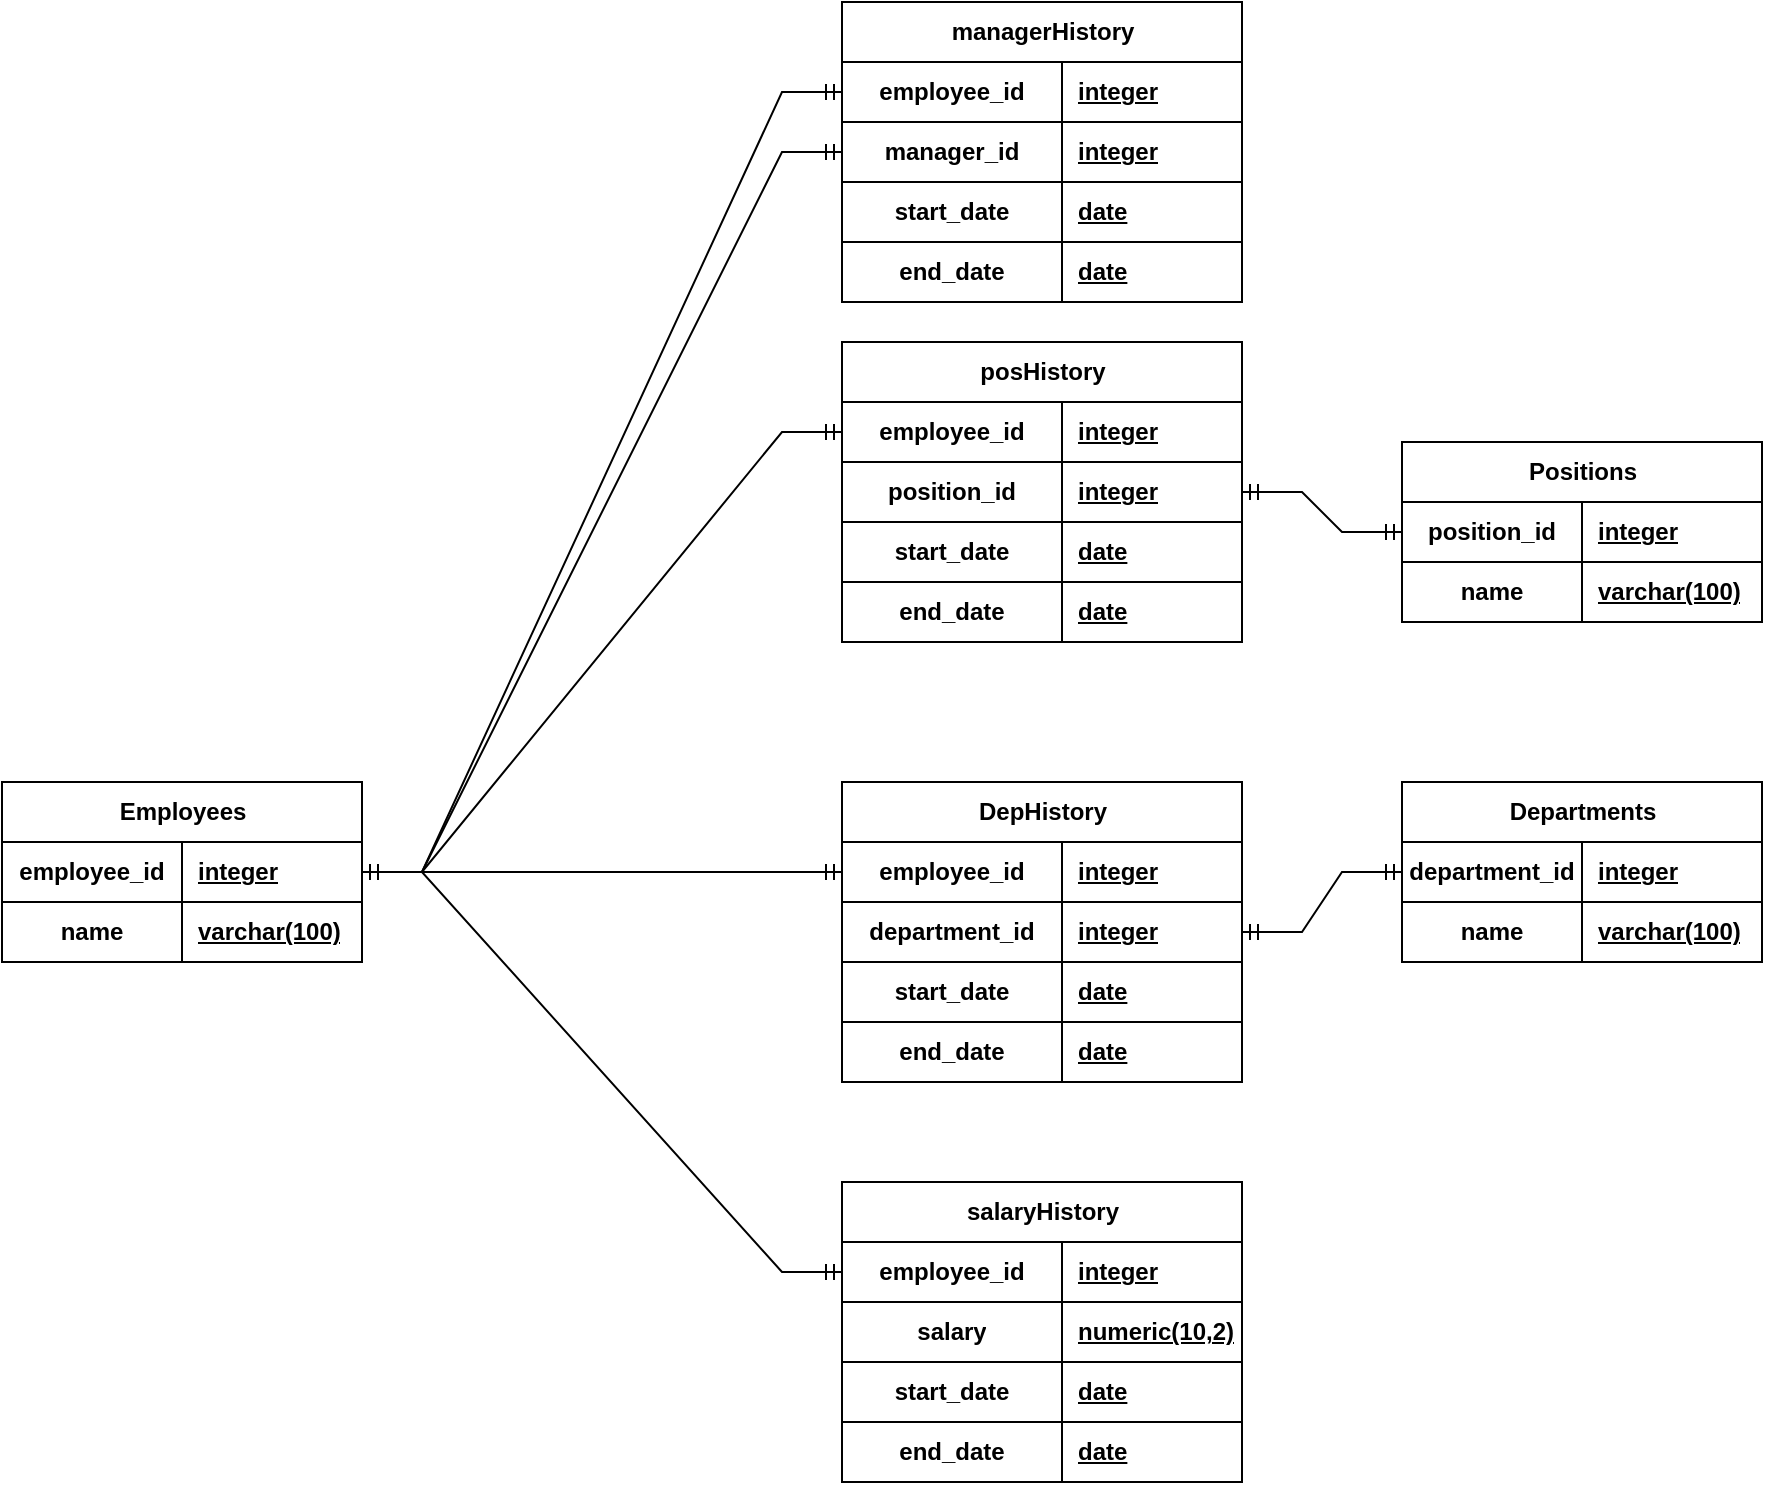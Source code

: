 <mxfile version="28.0.6">
  <diagram name="Page-1" id="GBKYcHlNWnEgPvoCcCBn">
    <mxGraphModel dx="2048" dy="811" grid="1" gridSize="10" guides="1" tooltips="1" connect="1" arrows="1" fold="1" page="1" pageScale="1" pageWidth="850" pageHeight="1100" math="0" shadow="0">
      <root>
        <mxCell id="0" />
        <mxCell id="1" parent="0" />
        <mxCell id="uKhPv1EXpCXBPMx6K6k8-1" value="Employees" style="shape=table;startSize=30;container=1;collapsible=1;childLayout=tableLayout;fixedRows=1;rowLines=0;fontStyle=1;align=center;resizeLast=1;html=1;" vertex="1" parent="1">
          <mxGeometry x="-40" y="640" width="180" height="90" as="geometry" />
        </mxCell>
        <mxCell id="uKhPv1EXpCXBPMx6K6k8-2" value="" style="shape=tableRow;horizontal=0;startSize=0;swimlaneHead=0;swimlaneBody=0;fillColor=none;collapsible=0;dropTarget=0;points=[[0,0.5],[1,0.5]];portConstraint=eastwest;top=0;left=0;right=0;bottom=1;" vertex="1" parent="uKhPv1EXpCXBPMx6K6k8-1">
          <mxGeometry y="30" width="180" height="30" as="geometry" />
        </mxCell>
        <mxCell id="uKhPv1EXpCXBPMx6K6k8-3" value="employee_id" style="shape=partialRectangle;connectable=0;fillColor=none;top=0;left=0;bottom=0;right=0;fontStyle=1;overflow=hidden;whiteSpace=wrap;html=1;" vertex="1" parent="uKhPv1EXpCXBPMx6K6k8-2">
          <mxGeometry width="90" height="30" as="geometry">
            <mxRectangle width="90" height="30" as="alternateBounds" />
          </mxGeometry>
        </mxCell>
        <mxCell id="uKhPv1EXpCXBPMx6K6k8-4" value="integer" style="shape=partialRectangle;connectable=0;fillColor=none;top=0;left=0;bottom=0;right=0;align=left;spacingLeft=6;fontStyle=5;overflow=hidden;whiteSpace=wrap;html=1;" vertex="1" parent="uKhPv1EXpCXBPMx6K6k8-2">
          <mxGeometry x="90" width="90" height="30" as="geometry">
            <mxRectangle width="90" height="30" as="alternateBounds" />
          </mxGeometry>
        </mxCell>
        <mxCell id="uKhPv1EXpCXBPMx6K6k8-20" value="" style="shape=tableRow;horizontal=0;startSize=0;swimlaneHead=0;swimlaneBody=0;fillColor=none;collapsible=0;dropTarget=0;points=[[0,0.5],[1,0.5]];portConstraint=eastwest;top=0;left=0;right=0;bottom=1;" vertex="1" parent="uKhPv1EXpCXBPMx6K6k8-1">
          <mxGeometry y="60" width="180" height="30" as="geometry" />
        </mxCell>
        <mxCell id="uKhPv1EXpCXBPMx6K6k8-21" value="name" style="shape=partialRectangle;connectable=0;fillColor=none;top=0;left=0;bottom=0;right=0;fontStyle=1;overflow=hidden;whiteSpace=wrap;html=1;" vertex="1" parent="uKhPv1EXpCXBPMx6K6k8-20">
          <mxGeometry width="90" height="30" as="geometry">
            <mxRectangle width="90" height="30" as="alternateBounds" />
          </mxGeometry>
        </mxCell>
        <mxCell id="uKhPv1EXpCXBPMx6K6k8-22" value="varchar(100)" style="shape=partialRectangle;connectable=0;fillColor=none;top=0;left=0;bottom=0;right=0;align=left;spacingLeft=6;fontStyle=5;overflow=hidden;whiteSpace=wrap;html=1;" vertex="1" parent="uKhPv1EXpCXBPMx6K6k8-20">
          <mxGeometry x="90" width="90" height="30" as="geometry">
            <mxRectangle width="90" height="30" as="alternateBounds" />
          </mxGeometry>
        </mxCell>
        <mxCell id="uKhPv1EXpCXBPMx6K6k8-23" value="Positions" style="shape=table;startSize=30;container=1;collapsible=1;childLayout=tableLayout;fixedRows=1;rowLines=0;fontStyle=1;align=center;resizeLast=1;html=1;" vertex="1" parent="1">
          <mxGeometry x="660" y="470" width="180" height="90" as="geometry" />
        </mxCell>
        <mxCell id="uKhPv1EXpCXBPMx6K6k8-24" value="" style="shape=tableRow;horizontal=0;startSize=0;swimlaneHead=0;swimlaneBody=0;fillColor=none;collapsible=0;dropTarget=0;points=[[0,0.5],[1,0.5]];portConstraint=eastwest;top=0;left=0;right=0;bottom=1;" vertex="1" parent="uKhPv1EXpCXBPMx6K6k8-23">
          <mxGeometry y="30" width="180" height="30" as="geometry" />
        </mxCell>
        <mxCell id="uKhPv1EXpCXBPMx6K6k8-25" value="position_id" style="shape=partialRectangle;connectable=0;fillColor=none;top=0;left=0;bottom=0;right=0;fontStyle=1;overflow=hidden;whiteSpace=wrap;html=1;" vertex="1" parent="uKhPv1EXpCXBPMx6K6k8-24">
          <mxGeometry width="90" height="30" as="geometry">
            <mxRectangle width="90" height="30" as="alternateBounds" />
          </mxGeometry>
        </mxCell>
        <mxCell id="uKhPv1EXpCXBPMx6K6k8-26" value="integer" style="shape=partialRectangle;connectable=0;fillColor=none;top=0;left=0;bottom=0;right=0;align=left;spacingLeft=6;fontStyle=5;overflow=hidden;whiteSpace=wrap;html=1;" vertex="1" parent="uKhPv1EXpCXBPMx6K6k8-24">
          <mxGeometry x="90" width="90" height="30" as="geometry">
            <mxRectangle width="90" height="30" as="alternateBounds" />
          </mxGeometry>
        </mxCell>
        <mxCell id="uKhPv1EXpCXBPMx6K6k8-27" value="" style="shape=tableRow;horizontal=0;startSize=0;swimlaneHead=0;swimlaneBody=0;fillColor=none;collapsible=0;dropTarget=0;points=[[0,0.5],[1,0.5]];portConstraint=eastwest;top=0;left=0;right=0;bottom=1;" vertex="1" parent="uKhPv1EXpCXBPMx6K6k8-23">
          <mxGeometry y="60" width="180" height="30" as="geometry" />
        </mxCell>
        <mxCell id="uKhPv1EXpCXBPMx6K6k8-28" value="name" style="shape=partialRectangle;connectable=0;fillColor=none;top=0;left=0;bottom=0;right=0;fontStyle=1;overflow=hidden;whiteSpace=wrap;html=1;" vertex="1" parent="uKhPv1EXpCXBPMx6K6k8-27">
          <mxGeometry width="90" height="30" as="geometry">
            <mxRectangle width="90" height="30" as="alternateBounds" />
          </mxGeometry>
        </mxCell>
        <mxCell id="uKhPv1EXpCXBPMx6K6k8-29" value="varchar(100)" style="shape=partialRectangle;connectable=0;fillColor=none;top=0;left=0;bottom=0;right=0;align=left;spacingLeft=6;fontStyle=5;overflow=hidden;whiteSpace=wrap;html=1;" vertex="1" parent="uKhPv1EXpCXBPMx6K6k8-27">
          <mxGeometry x="90" width="90" height="30" as="geometry">
            <mxRectangle width="90" height="30" as="alternateBounds" />
          </mxGeometry>
        </mxCell>
        <mxCell id="uKhPv1EXpCXBPMx6K6k8-31" value="Departments" style="shape=table;startSize=30;container=1;collapsible=1;childLayout=tableLayout;fixedRows=1;rowLines=0;fontStyle=1;align=center;resizeLast=1;html=1;" vertex="1" parent="1">
          <mxGeometry x="660" y="640" width="180" height="90" as="geometry" />
        </mxCell>
        <mxCell id="uKhPv1EXpCXBPMx6K6k8-32" value="" style="shape=tableRow;horizontal=0;startSize=0;swimlaneHead=0;swimlaneBody=0;fillColor=none;collapsible=0;dropTarget=0;points=[[0,0.5],[1,0.5]];portConstraint=eastwest;top=0;left=0;right=0;bottom=1;" vertex="1" parent="uKhPv1EXpCXBPMx6K6k8-31">
          <mxGeometry y="30" width="180" height="30" as="geometry" />
        </mxCell>
        <mxCell id="uKhPv1EXpCXBPMx6K6k8-33" value="department_id" style="shape=partialRectangle;connectable=0;fillColor=none;top=0;left=0;bottom=0;right=0;fontStyle=1;overflow=hidden;whiteSpace=wrap;html=1;" vertex="1" parent="uKhPv1EXpCXBPMx6K6k8-32">
          <mxGeometry width="90" height="30" as="geometry">
            <mxRectangle width="90" height="30" as="alternateBounds" />
          </mxGeometry>
        </mxCell>
        <mxCell id="uKhPv1EXpCXBPMx6K6k8-34" value="integer" style="shape=partialRectangle;connectable=0;fillColor=none;top=0;left=0;bottom=0;right=0;align=left;spacingLeft=6;fontStyle=5;overflow=hidden;whiteSpace=wrap;html=1;" vertex="1" parent="uKhPv1EXpCXBPMx6K6k8-32">
          <mxGeometry x="90" width="90" height="30" as="geometry">
            <mxRectangle width="90" height="30" as="alternateBounds" />
          </mxGeometry>
        </mxCell>
        <mxCell id="uKhPv1EXpCXBPMx6K6k8-35" value="" style="shape=tableRow;horizontal=0;startSize=0;swimlaneHead=0;swimlaneBody=0;fillColor=none;collapsible=0;dropTarget=0;points=[[0,0.5],[1,0.5]];portConstraint=eastwest;top=0;left=0;right=0;bottom=1;" vertex="1" parent="uKhPv1EXpCXBPMx6K6k8-31">
          <mxGeometry y="60" width="180" height="30" as="geometry" />
        </mxCell>
        <mxCell id="uKhPv1EXpCXBPMx6K6k8-36" value="name" style="shape=partialRectangle;connectable=0;fillColor=none;top=0;left=0;bottom=0;right=0;fontStyle=1;overflow=hidden;whiteSpace=wrap;html=1;" vertex="1" parent="uKhPv1EXpCXBPMx6K6k8-35">
          <mxGeometry width="90" height="30" as="geometry">
            <mxRectangle width="90" height="30" as="alternateBounds" />
          </mxGeometry>
        </mxCell>
        <mxCell id="uKhPv1EXpCXBPMx6K6k8-37" value="varchar(100)" style="shape=partialRectangle;connectable=0;fillColor=none;top=0;left=0;bottom=0;right=0;align=left;spacingLeft=6;fontStyle=5;overflow=hidden;whiteSpace=wrap;html=1;" vertex="1" parent="uKhPv1EXpCXBPMx6K6k8-35">
          <mxGeometry x="90" width="90" height="30" as="geometry">
            <mxRectangle width="90" height="30" as="alternateBounds" />
          </mxGeometry>
        </mxCell>
        <mxCell id="uKhPv1EXpCXBPMx6K6k8-38" value="DepHistory" style="shape=table;startSize=30;container=1;collapsible=1;childLayout=tableLayout;fixedRows=1;rowLines=0;fontStyle=1;align=center;resizeLast=1;html=1;" vertex="1" parent="1">
          <mxGeometry x="380" y="640" width="200" height="150" as="geometry" />
        </mxCell>
        <mxCell id="uKhPv1EXpCXBPMx6K6k8-39" value="" style="shape=tableRow;horizontal=0;startSize=0;swimlaneHead=0;swimlaneBody=0;fillColor=none;collapsible=0;dropTarget=0;points=[[0,0.5],[1,0.5]];portConstraint=eastwest;top=0;left=0;right=0;bottom=1;" vertex="1" parent="uKhPv1EXpCXBPMx6K6k8-38">
          <mxGeometry y="30" width="200" height="30" as="geometry" />
        </mxCell>
        <mxCell id="uKhPv1EXpCXBPMx6K6k8-40" value="employee_id" style="shape=partialRectangle;connectable=0;fillColor=none;top=0;left=0;bottom=0;right=0;fontStyle=1;overflow=hidden;whiteSpace=wrap;html=1;" vertex="1" parent="uKhPv1EXpCXBPMx6K6k8-39">
          <mxGeometry width="110" height="30" as="geometry">
            <mxRectangle width="110" height="30" as="alternateBounds" />
          </mxGeometry>
        </mxCell>
        <mxCell id="uKhPv1EXpCXBPMx6K6k8-41" value="integer" style="shape=partialRectangle;connectable=0;fillColor=none;top=0;left=0;bottom=0;right=0;align=left;spacingLeft=6;fontStyle=5;overflow=hidden;whiteSpace=wrap;html=1;" vertex="1" parent="uKhPv1EXpCXBPMx6K6k8-39">
          <mxGeometry x="110" width="90" height="30" as="geometry">
            <mxRectangle width="90" height="30" as="alternateBounds" />
          </mxGeometry>
        </mxCell>
        <mxCell id="uKhPv1EXpCXBPMx6K6k8-42" value="" style="shape=tableRow;horizontal=0;startSize=0;swimlaneHead=0;swimlaneBody=0;fillColor=none;collapsible=0;dropTarget=0;points=[[0,0.5],[1,0.5]];portConstraint=eastwest;top=0;left=0;right=0;bottom=1;" vertex="1" parent="uKhPv1EXpCXBPMx6K6k8-38">
          <mxGeometry y="60" width="200" height="30" as="geometry" />
        </mxCell>
        <mxCell id="uKhPv1EXpCXBPMx6K6k8-43" value="department_id" style="shape=partialRectangle;connectable=0;fillColor=none;top=0;left=0;bottom=0;right=0;fontStyle=1;overflow=hidden;whiteSpace=wrap;html=1;" vertex="1" parent="uKhPv1EXpCXBPMx6K6k8-42">
          <mxGeometry width="110" height="30" as="geometry">
            <mxRectangle width="110" height="30" as="alternateBounds" />
          </mxGeometry>
        </mxCell>
        <mxCell id="uKhPv1EXpCXBPMx6K6k8-44" value="integer" style="shape=partialRectangle;connectable=0;fillColor=none;top=0;left=0;bottom=0;right=0;align=left;spacingLeft=6;fontStyle=5;overflow=hidden;whiteSpace=wrap;html=1;" vertex="1" parent="uKhPv1EXpCXBPMx6K6k8-42">
          <mxGeometry x="110" width="90" height="30" as="geometry">
            <mxRectangle width="90" height="30" as="alternateBounds" />
          </mxGeometry>
        </mxCell>
        <mxCell id="uKhPv1EXpCXBPMx6K6k8-45" value="" style="shape=tableRow;horizontal=0;startSize=0;swimlaneHead=0;swimlaneBody=0;fillColor=none;collapsible=0;dropTarget=0;points=[[0,0.5],[1,0.5]];portConstraint=eastwest;top=0;left=0;right=0;bottom=1;" vertex="1" parent="uKhPv1EXpCXBPMx6K6k8-38">
          <mxGeometry y="90" width="200" height="30" as="geometry" />
        </mxCell>
        <mxCell id="uKhPv1EXpCXBPMx6K6k8-46" value="start_date" style="shape=partialRectangle;connectable=0;fillColor=none;top=0;left=0;bottom=0;right=0;fontStyle=1;overflow=hidden;whiteSpace=wrap;html=1;" vertex="1" parent="uKhPv1EXpCXBPMx6K6k8-45">
          <mxGeometry width="110" height="30" as="geometry">
            <mxRectangle width="110" height="30" as="alternateBounds" />
          </mxGeometry>
        </mxCell>
        <mxCell id="uKhPv1EXpCXBPMx6K6k8-47" value="date" style="shape=partialRectangle;connectable=0;fillColor=none;top=0;left=0;bottom=0;right=0;align=left;spacingLeft=6;fontStyle=5;overflow=hidden;whiteSpace=wrap;html=1;" vertex="1" parent="uKhPv1EXpCXBPMx6K6k8-45">
          <mxGeometry x="110" width="90" height="30" as="geometry">
            <mxRectangle width="90" height="30" as="alternateBounds" />
          </mxGeometry>
        </mxCell>
        <mxCell id="uKhPv1EXpCXBPMx6K6k8-48" value="" style="shape=tableRow;horizontal=0;startSize=0;swimlaneHead=0;swimlaneBody=0;fillColor=none;collapsible=0;dropTarget=0;points=[[0,0.5],[1,0.5]];portConstraint=eastwest;top=0;left=0;right=0;bottom=1;" vertex="1" parent="uKhPv1EXpCXBPMx6K6k8-38">
          <mxGeometry y="120" width="200" height="30" as="geometry" />
        </mxCell>
        <mxCell id="uKhPv1EXpCXBPMx6K6k8-49" value="end_date" style="shape=partialRectangle;connectable=0;fillColor=none;top=0;left=0;bottom=0;right=0;fontStyle=1;overflow=hidden;whiteSpace=wrap;html=1;" vertex="1" parent="uKhPv1EXpCXBPMx6K6k8-48">
          <mxGeometry width="110" height="30" as="geometry">
            <mxRectangle width="110" height="30" as="alternateBounds" />
          </mxGeometry>
        </mxCell>
        <mxCell id="uKhPv1EXpCXBPMx6K6k8-50" value="date" style="shape=partialRectangle;connectable=0;fillColor=none;top=0;left=0;bottom=0;right=0;align=left;spacingLeft=6;fontStyle=5;overflow=hidden;whiteSpace=wrap;html=1;" vertex="1" parent="uKhPv1EXpCXBPMx6K6k8-48">
          <mxGeometry x="110" width="90" height="30" as="geometry">
            <mxRectangle width="90" height="30" as="alternateBounds" />
          </mxGeometry>
        </mxCell>
        <mxCell id="uKhPv1EXpCXBPMx6K6k8-51" value="" style="edgeStyle=entityRelationEdgeStyle;fontSize=12;html=1;endArrow=ERmandOne;startArrow=ERmandOne;rounded=0;" edge="1" parent="1" source="uKhPv1EXpCXBPMx6K6k8-2" target="uKhPv1EXpCXBPMx6K6k8-39">
          <mxGeometry width="100" height="100" relative="1" as="geometry">
            <mxPoint x="270" y="890" as="sourcePoint" />
            <mxPoint x="370" y="790" as="targetPoint" />
          </mxGeometry>
        </mxCell>
        <mxCell id="uKhPv1EXpCXBPMx6K6k8-52" value="" style="edgeStyle=entityRelationEdgeStyle;fontSize=12;html=1;endArrow=ERmandOne;startArrow=ERmandOne;rounded=0;" edge="1" parent="1" source="uKhPv1EXpCXBPMx6K6k8-42" target="uKhPv1EXpCXBPMx6K6k8-32">
          <mxGeometry width="100" height="100" relative="1" as="geometry">
            <mxPoint x="330" y="680" as="sourcePoint" />
            <mxPoint x="410" y="680" as="targetPoint" />
          </mxGeometry>
        </mxCell>
        <mxCell id="uKhPv1EXpCXBPMx6K6k8-53" value="posHistory" style="shape=table;startSize=30;container=1;collapsible=1;childLayout=tableLayout;fixedRows=1;rowLines=0;fontStyle=1;align=center;resizeLast=1;html=1;" vertex="1" parent="1">
          <mxGeometry x="380" y="420" width="200" height="150" as="geometry" />
        </mxCell>
        <mxCell id="uKhPv1EXpCXBPMx6K6k8-54" value="" style="shape=tableRow;horizontal=0;startSize=0;swimlaneHead=0;swimlaneBody=0;fillColor=none;collapsible=0;dropTarget=0;points=[[0,0.5],[1,0.5]];portConstraint=eastwest;top=0;left=0;right=0;bottom=1;" vertex="1" parent="uKhPv1EXpCXBPMx6K6k8-53">
          <mxGeometry y="30" width="200" height="30" as="geometry" />
        </mxCell>
        <mxCell id="uKhPv1EXpCXBPMx6K6k8-55" value="employee_id" style="shape=partialRectangle;connectable=0;fillColor=none;top=0;left=0;bottom=0;right=0;fontStyle=1;overflow=hidden;whiteSpace=wrap;html=1;" vertex="1" parent="uKhPv1EXpCXBPMx6K6k8-54">
          <mxGeometry width="110" height="30" as="geometry">
            <mxRectangle width="110" height="30" as="alternateBounds" />
          </mxGeometry>
        </mxCell>
        <mxCell id="uKhPv1EXpCXBPMx6K6k8-56" value="integer" style="shape=partialRectangle;connectable=0;fillColor=none;top=0;left=0;bottom=0;right=0;align=left;spacingLeft=6;fontStyle=5;overflow=hidden;whiteSpace=wrap;html=1;" vertex="1" parent="uKhPv1EXpCXBPMx6K6k8-54">
          <mxGeometry x="110" width="90" height="30" as="geometry">
            <mxRectangle width="90" height="30" as="alternateBounds" />
          </mxGeometry>
        </mxCell>
        <mxCell id="uKhPv1EXpCXBPMx6K6k8-57" value="" style="shape=tableRow;horizontal=0;startSize=0;swimlaneHead=0;swimlaneBody=0;fillColor=none;collapsible=0;dropTarget=0;points=[[0,0.5],[1,0.5]];portConstraint=eastwest;top=0;left=0;right=0;bottom=1;" vertex="1" parent="uKhPv1EXpCXBPMx6K6k8-53">
          <mxGeometry y="60" width="200" height="30" as="geometry" />
        </mxCell>
        <mxCell id="uKhPv1EXpCXBPMx6K6k8-58" value="position_id" style="shape=partialRectangle;connectable=0;fillColor=none;top=0;left=0;bottom=0;right=0;fontStyle=1;overflow=hidden;whiteSpace=wrap;html=1;" vertex="1" parent="uKhPv1EXpCXBPMx6K6k8-57">
          <mxGeometry width="110" height="30" as="geometry">
            <mxRectangle width="110" height="30" as="alternateBounds" />
          </mxGeometry>
        </mxCell>
        <mxCell id="uKhPv1EXpCXBPMx6K6k8-59" value="integer" style="shape=partialRectangle;connectable=0;fillColor=none;top=0;left=0;bottom=0;right=0;align=left;spacingLeft=6;fontStyle=5;overflow=hidden;whiteSpace=wrap;html=1;" vertex="1" parent="uKhPv1EXpCXBPMx6K6k8-57">
          <mxGeometry x="110" width="90" height="30" as="geometry">
            <mxRectangle width="90" height="30" as="alternateBounds" />
          </mxGeometry>
        </mxCell>
        <mxCell id="uKhPv1EXpCXBPMx6K6k8-60" value="" style="shape=tableRow;horizontal=0;startSize=0;swimlaneHead=0;swimlaneBody=0;fillColor=none;collapsible=0;dropTarget=0;points=[[0,0.5],[1,0.5]];portConstraint=eastwest;top=0;left=0;right=0;bottom=1;" vertex="1" parent="uKhPv1EXpCXBPMx6K6k8-53">
          <mxGeometry y="90" width="200" height="30" as="geometry" />
        </mxCell>
        <mxCell id="uKhPv1EXpCXBPMx6K6k8-61" value="start_date" style="shape=partialRectangle;connectable=0;fillColor=none;top=0;left=0;bottom=0;right=0;fontStyle=1;overflow=hidden;whiteSpace=wrap;html=1;" vertex="1" parent="uKhPv1EXpCXBPMx6K6k8-60">
          <mxGeometry width="110" height="30" as="geometry">
            <mxRectangle width="110" height="30" as="alternateBounds" />
          </mxGeometry>
        </mxCell>
        <mxCell id="uKhPv1EXpCXBPMx6K6k8-62" value="date" style="shape=partialRectangle;connectable=0;fillColor=none;top=0;left=0;bottom=0;right=0;align=left;spacingLeft=6;fontStyle=5;overflow=hidden;whiteSpace=wrap;html=1;" vertex="1" parent="uKhPv1EXpCXBPMx6K6k8-60">
          <mxGeometry x="110" width="90" height="30" as="geometry">
            <mxRectangle width="90" height="30" as="alternateBounds" />
          </mxGeometry>
        </mxCell>
        <mxCell id="uKhPv1EXpCXBPMx6K6k8-63" value="" style="shape=tableRow;horizontal=0;startSize=0;swimlaneHead=0;swimlaneBody=0;fillColor=none;collapsible=0;dropTarget=0;points=[[0,0.5],[1,0.5]];portConstraint=eastwest;top=0;left=0;right=0;bottom=1;" vertex="1" parent="uKhPv1EXpCXBPMx6K6k8-53">
          <mxGeometry y="120" width="200" height="30" as="geometry" />
        </mxCell>
        <mxCell id="uKhPv1EXpCXBPMx6K6k8-64" value="end_date" style="shape=partialRectangle;connectable=0;fillColor=none;top=0;left=0;bottom=0;right=0;fontStyle=1;overflow=hidden;whiteSpace=wrap;html=1;" vertex="1" parent="uKhPv1EXpCXBPMx6K6k8-63">
          <mxGeometry width="110" height="30" as="geometry">
            <mxRectangle width="110" height="30" as="alternateBounds" />
          </mxGeometry>
        </mxCell>
        <mxCell id="uKhPv1EXpCXBPMx6K6k8-65" value="date" style="shape=partialRectangle;connectable=0;fillColor=none;top=0;left=0;bottom=0;right=0;align=left;spacingLeft=6;fontStyle=5;overflow=hidden;whiteSpace=wrap;html=1;" vertex="1" parent="uKhPv1EXpCXBPMx6K6k8-63">
          <mxGeometry x="110" width="90" height="30" as="geometry">
            <mxRectangle width="90" height="30" as="alternateBounds" />
          </mxGeometry>
        </mxCell>
        <mxCell id="uKhPv1EXpCXBPMx6K6k8-66" value="" style="edgeStyle=entityRelationEdgeStyle;fontSize=12;html=1;endArrow=ERmandOne;startArrow=ERmandOne;rounded=0;" edge="1" parent="1" source="uKhPv1EXpCXBPMx6K6k8-2" target="uKhPv1EXpCXBPMx6K6k8-54">
          <mxGeometry width="100" height="100" relative="1" as="geometry">
            <mxPoint x="260" y="680" as="sourcePoint" />
            <mxPoint x="500" y="680" as="targetPoint" />
          </mxGeometry>
        </mxCell>
        <mxCell id="uKhPv1EXpCXBPMx6K6k8-67" value="" style="edgeStyle=entityRelationEdgeStyle;fontSize=12;html=1;endArrow=ERmandOne;startArrow=ERmandOne;rounded=0;" edge="1" parent="1" source="uKhPv1EXpCXBPMx6K6k8-57" target="uKhPv1EXpCXBPMx6K6k8-24">
          <mxGeometry width="100" height="100" relative="1" as="geometry">
            <mxPoint x="630" y="710" as="sourcePoint" />
            <mxPoint x="710" y="680" as="targetPoint" />
          </mxGeometry>
        </mxCell>
        <mxCell id="uKhPv1EXpCXBPMx6K6k8-68" value="salaryHistory" style="shape=table;startSize=30;container=1;collapsible=1;childLayout=tableLayout;fixedRows=1;rowLines=0;fontStyle=1;align=center;resizeLast=1;html=1;" vertex="1" parent="1">
          <mxGeometry x="380" y="840" width="200" height="150" as="geometry" />
        </mxCell>
        <mxCell id="uKhPv1EXpCXBPMx6K6k8-69" value="" style="shape=tableRow;horizontal=0;startSize=0;swimlaneHead=0;swimlaneBody=0;fillColor=none;collapsible=0;dropTarget=0;points=[[0,0.5],[1,0.5]];portConstraint=eastwest;top=0;left=0;right=0;bottom=1;" vertex="1" parent="uKhPv1EXpCXBPMx6K6k8-68">
          <mxGeometry y="30" width="200" height="30" as="geometry" />
        </mxCell>
        <mxCell id="uKhPv1EXpCXBPMx6K6k8-70" value="employee_id" style="shape=partialRectangle;connectable=0;fillColor=none;top=0;left=0;bottom=0;right=0;fontStyle=1;overflow=hidden;whiteSpace=wrap;html=1;" vertex="1" parent="uKhPv1EXpCXBPMx6K6k8-69">
          <mxGeometry width="110" height="30" as="geometry">
            <mxRectangle width="110" height="30" as="alternateBounds" />
          </mxGeometry>
        </mxCell>
        <mxCell id="uKhPv1EXpCXBPMx6K6k8-71" value="integer" style="shape=partialRectangle;connectable=0;fillColor=none;top=0;left=0;bottom=0;right=0;align=left;spacingLeft=6;fontStyle=5;overflow=hidden;whiteSpace=wrap;html=1;" vertex="1" parent="uKhPv1EXpCXBPMx6K6k8-69">
          <mxGeometry x="110" width="90" height="30" as="geometry">
            <mxRectangle width="90" height="30" as="alternateBounds" />
          </mxGeometry>
        </mxCell>
        <mxCell id="uKhPv1EXpCXBPMx6K6k8-72" value="" style="shape=tableRow;horizontal=0;startSize=0;swimlaneHead=0;swimlaneBody=0;fillColor=none;collapsible=0;dropTarget=0;points=[[0,0.5],[1,0.5]];portConstraint=eastwest;top=0;left=0;right=0;bottom=1;" vertex="1" parent="uKhPv1EXpCXBPMx6K6k8-68">
          <mxGeometry y="60" width="200" height="30" as="geometry" />
        </mxCell>
        <mxCell id="uKhPv1EXpCXBPMx6K6k8-73" value="salary" style="shape=partialRectangle;connectable=0;fillColor=none;top=0;left=0;bottom=0;right=0;fontStyle=1;overflow=hidden;whiteSpace=wrap;html=1;" vertex="1" parent="uKhPv1EXpCXBPMx6K6k8-72">
          <mxGeometry width="110" height="30" as="geometry">
            <mxRectangle width="110" height="30" as="alternateBounds" />
          </mxGeometry>
        </mxCell>
        <mxCell id="uKhPv1EXpCXBPMx6K6k8-74" value="numeric(10,2)" style="shape=partialRectangle;connectable=0;fillColor=none;top=0;left=0;bottom=0;right=0;align=left;spacingLeft=6;fontStyle=5;overflow=hidden;whiteSpace=wrap;html=1;" vertex="1" parent="uKhPv1EXpCXBPMx6K6k8-72">
          <mxGeometry x="110" width="90" height="30" as="geometry">
            <mxRectangle width="90" height="30" as="alternateBounds" />
          </mxGeometry>
        </mxCell>
        <mxCell id="uKhPv1EXpCXBPMx6K6k8-75" value="" style="shape=tableRow;horizontal=0;startSize=0;swimlaneHead=0;swimlaneBody=0;fillColor=none;collapsible=0;dropTarget=0;points=[[0,0.5],[1,0.5]];portConstraint=eastwest;top=0;left=0;right=0;bottom=1;" vertex="1" parent="uKhPv1EXpCXBPMx6K6k8-68">
          <mxGeometry y="90" width="200" height="30" as="geometry" />
        </mxCell>
        <mxCell id="uKhPv1EXpCXBPMx6K6k8-76" value="start_date" style="shape=partialRectangle;connectable=0;fillColor=none;top=0;left=0;bottom=0;right=0;fontStyle=1;overflow=hidden;whiteSpace=wrap;html=1;" vertex="1" parent="uKhPv1EXpCXBPMx6K6k8-75">
          <mxGeometry width="110" height="30" as="geometry">
            <mxRectangle width="110" height="30" as="alternateBounds" />
          </mxGeometry>
        </mxCell>
        <mxCell id="uKhPv1EXpCXBPMx6K6k8-77" value="date" style="shape=partialRectangle;connectable=0;fillColor=none;top=0;left=0;bottom=0;right=0;align=left;spacingLeft=6;fontStyle=5;overflow=hidden;whiteSpace=wrap;html=1;" vertex="1" parent="uKhPv1EXpCXBPMx6K6k8-75">
          <mxGeometry x="110" width="90" height="30" as="geometry">
            <mxRectangle width="90" height="30" as="alternateBounds" />
          </mxGeometry>
        </mxCell>
        <mxCell id="uKhPv1EXpCXBPMx6K6k8-78" value="" style="shape=tableRow;horizontal=0;startSize=0;swimlaneHead=0;swimlaneBody=0;fillColor=none;collapsible=0;dropTarget=0;points=[[0,0.5],[1,0.5]];portConstraint=eastwest;top=0;left=0;right=0;bottom=1;" vertex="1" parent="uKhPv1EXpCXBPMx6K6k8-68">
          <mxGeometry y="120" width="200" height="30" as="geometry" />
        </mxCell>
        <mxCell id="uKhPv1EXpCXBPMx6K6k8-79" value="end_date" style="shape=partialRectangle;connectable=0;fillColor=none;top=0;left=0;bottom=0;right=0;fontStyle=1;overflow=hidden;whiteSpace=wrap;html=1;" vertex="1" parent="uKhPv1EXpCXBPMx6K6k8-78">
          <mxGeometry width="110" height="30" as="geometry">
            <mxRectangle width="110" height="30" as="alternateBounds" />
          </mxGeometry>
        </mxCell>
        <mxCell id="uKhPv1EXpCXBPMx6K6k8-80" value="date" style="shape=partialRectangle;connectable=0;fillColor=none;top=0;left=0;bottom=0;right=0;align=left;spacingLeft=6;fontStyle=5;overflow=hidden;whiteSpace=wrap;html=1;" vertex="1" parent="uKhPv1EXpCXBPMx6K6k8-78">
          <mxGeometry x="110" width="90" height="30" as="geometry">
            <mxRectangle width="90" height="30" as="alternateBounds" />
          </mxGeometry>
        </mxCell>
        <mxCell id="uKhPv1EXpCXBPMx6K6k8-81" value="" style="edgeStyle=entityRelationEdgeStyle;fontSize=12;html=1;endArrow=ERmandOne;startArrow=ERmandOne;rounded=0;" edge="1" parent="1" source="uKhPv1EXpCXBPMx6K6k8-2" target="uKhPv1EXpCXBPMx6K6k8-69">
          <mxGeometry width="100" height="100" relative="1" as="geometry">
            <mxPoint x="230" y="730" as="sourcePoint" />
            <mxPoint x="470" y="730" as="targetPoint" />
          </mxGeometry>
        </mxCell>
        <mxCell id="uKhPv1EXpCXBPMx6K6k8-82" value="managerHistory" style="shape=table;startSize=30;container=1;collapsible=1;childLayout=tableLayout;fixedRows=1;rowLines=0;fontStyle=1;align=center;resizeLast=1;html=1;" vertex="1" parent="1">
          <mxGeometry x="380" y="250" width="200" height="150" as="geometry" />
        </mxCell>
        <mxCell id="uKhPv1EXpCXBPMx6K6k8-83" value="" style="shape=tableRow;horizontal=0;startSize=0;swimlaneHead=0;swimlaneBody=0;fillColor=none;collapsible=0;dropTarget=0;points=[[0,0.5],[1,0.5]];portConstraint=eastwest;top=0;left=0;right=0;bottom=1;" vertex="1" parent="uKhPv1EXpCXBPMx6K6k8-82">
          <mxGeometry y="30" width="200" height="30" as="geometry" />
        </mxCell>
        <mxCell id="uKhPv1EXpCXBPMx6K6k8-84" value="employee_id" style="shape=partialRectangle;connectable=0;fillColor=none;top=0;left=0;bottom=0;right=0;fontStyle=1;overflow=hidden;whiteSpace=wrap;html=1;" vertex="1" parent="uKhPv1EXpCXBPMx6K6k8-83">
          <mxGeometry width="110" height="30" as="geometry">
            <mxRectangle width="110" height="30" as="alternateBounds" />
          </mxGeometry>
        </mxCell>
        <mxCell id="uKhPv1EXpCXBPMx6K6k8-85" value="integer" style="shape=partialRectangle;connectable=0;fillColor=none;top=0;left=0;bottom=0;right=0;align=left;spacingLeft=6;fontStyle=5;overflow=hidden;whiteSpace=wrap;html=1;" vertex="1" parent="uKhPv1EXpCXBPMx6K6k8-83">
          <mxGeometry x="110" width="90" height="30" as="geometry">
            <mxRectangle width="90" height="30" as="alternateBounds" />
          </mxGeometry>
        </mxCell>
        <mxCell id="uKhPv1EXpCXBPMx6K6k8-86" value="" style="shape=tableRow;horizontal=0;startSize=0;swimlaneHead=0;swimlaneBody=0;fillColor=none;collapsible=0;dropTarget=0;points=[[0,0.5],[1,0.5]];portConstraint=eastwest;top=0;left=0;right=0;bottom=1;" vertex="1" parent="uKhPv1EXpCXBPMx6K6k8-82">
          <mxGeometry y="60" width="200" height="30" as="geometry" />
        </mxCell>
        <mxCell id="uKhPv1EXpCXBPMx6K6k8-87" value="manager_id" style="shape=partialRectangle;connectable=0;fillColor=none;top=0;left=0;bottom=0;right=0;fontStyle=1;overflow=hidden;whiteSpace=wrap;html=1;" vertex="1" parent="uKhPv1EXpCXBPMx6K6k8-86">
          <mxGeometry width="110" height="30" as="geometry">
            <mxRectangle width="110" height="30" as="alternateBounds" />
          </mxGeometry>
        </mxCell>
        <mxCell id="uKhPv1EXpCXBPMx6K6k8-88" value="integer" style="shape=partialRectangle;connectable=0;fillColor=none;top=0;left=0;bottom=0;right=0;align=left;spacingLeft=6;fontStyle=5;overflow=hidden;whiteSpace=wrap;html=1;" vertex="1" parent="uKhPv1EXpCXBPMx6K6k8-86">
          <mxGeometry x="110" width="90" height="30" as="geometry">
            <mxRectangle width="90" height="30" as="alternateBounds" />
          </mxGeometry>
        </mxCell>
        <mxCell id="uKhPv1EXpCXBPMx6K6k8-89" value="" style="shape=tableRow;horizontal=0;startSize=0;swimlaneHead=0;swimlaneBody=0;fillColor=none;collapsible=0;dropTarget=0;points=[[0,0.5],[1,0.5]];portConstraint=eastwest;top=0;left=0;right=0;bottom=1;" vertex="1" parent="uKhPv1EXpCXBPMx6K6k8-82">
          <mxGeometry y="90" width="200" height="30" as="geometry" />
        </mxCell>
        <mxCell id="uKhPv1EXpCXBPMx6K6k8-90" value="start_date" style="shape=partialRectangle;connectable=0;fillColor=none;top=0;left=0;bottom=0;right=0;fontStyle=1;overflow=hidden;whiteSpace=wrap;html=1;" vertex="1" parent="uKhPv1EXpCXBPMx6K6k8-89">
          <mxGeometry width="110" height="30" as="geometry">
            <mxRectangle width="110" height="30" as="alternateBounds" />
          </mxGeometry>
        </mxCell>
        <mxCell id="uKhPv1EXpCXBPMx6K6k8-91" value="date" style="shape=partialRectangle;connectable=0;fillColor=none;top=0;left=0;bottom=0;right=0;align=left;spacingLeft=6;fontStyle=5;overflow=hidden;whiteSpace=wrap;html=1;" vertex="1" parent="uKhPv1EXpCXBPMx6K6k8-89">
          <mxGeometry x="110" width="90" height="30" as="geometry">
            <mxRectangle width="90" height="30" as="alternateBounds" />
          </mxGeometry>
        </mxCell>
        <mxCell id="uKhPv1EXpCXBPMx6K6k8-92" value="" style="shape=tableRow;horizontal=0;startSize=0;swimlaneHead=0;swimlaneBody=0;fillColor=none;collapsible=0;dropTarget=0;points=[[0,0.5],[1,0.5]];portConstraint=eastwest;top=0;left=0;right=0;bottom=1;" vertex="1" parent="uKhPv1EXpCXBPMx6K6k8-82">
          <mxGeometry y="120" width="200" height="30" as="geometry" />
        </mxCell>
        <mxCell id="uKhPv1EXpCXBPMx6K6k8-93" value="end_date" style="shape=partialRectangle;connectable=0;fillColor=none;top=0;left=0;bottom=0;right=0;fontStyle=1;overflow=hidden;whiteSpace=wrap;html=1;" vertex="1" parent="uKhPv1EXpCXBPMx6K6k8-92">
          <mxGeometry width="110" height="30" as="geometry">
            <mxRectangle width="110" height="30" as="alternateBounds" />
          </mxGeometry>
        </mxCell>
        <mxCell id="uKhPv1EXpCXBPMx6K6k8-94" value="date" style="shape=partialRectangle;connectable=0;fillColor=none;top=0;left=0;bottom=0;right=0;align=left;spacingLeft=6;fontStyle=5;overflow=hidden;whiteSpace=wrap;html=1;" vertex="1" parent="uKhPv1EXpCXBPMx6K6k8-92">
          <mxGeometry x="110" width="90" height="30" as="geometry">
            <mxRectangle width="90" height="30" as="alternateBounds" />
          </mxGeometry>
        </mxCell>
        <mxCell id="uKhPv1EXpCXBPMx6K6k8-95" value="" style="edgeStyle=entityRelationEdgeStyle;fontSize=12;html=1;endArrow=ERmandOne;startArrow=ERmandOne;rounded=0;" edge="1" parent="1" source="uKhPv1EXpCXBPMx6K6k8-2" target="uKhPv1EXpCXBPMx6K6k8-83">
          <mxGeometry width="100" height="100" relative="1" as="geometry">
            <mxPoint x="220" y="840" as="sourcePoint" />
            <mxPoint x="460" y="620" as="targetPoint" />
          </mxGeometry>
        </mxCell>
        <mxCell id="uKhPv1EXpCXBPMx6K6k8-109" value="" style="edgeStyle=entityRelationEdgeStyle;fontSize=12;html=1;endArrow=ERmandOne;startArrow=ERmandOne;rounded=0;" edge="1" parent="1" source="uKhPv1EXpCXBPMx6K6k8-2" target="uKhPv1EXpCXBPMx6K6k8-86">
          <mxGeometry width="100" height="100" relative="1" as="geometry">
            <mxPoint x="330" y="730" as="sourcePoint" />
            <mxPoint x="570" y="340" as="targetPoint" />
          </mxGeometry>
        </mxCell>
      </root>
    </mxGraphModel>
  </diagram>
</mxfile>
